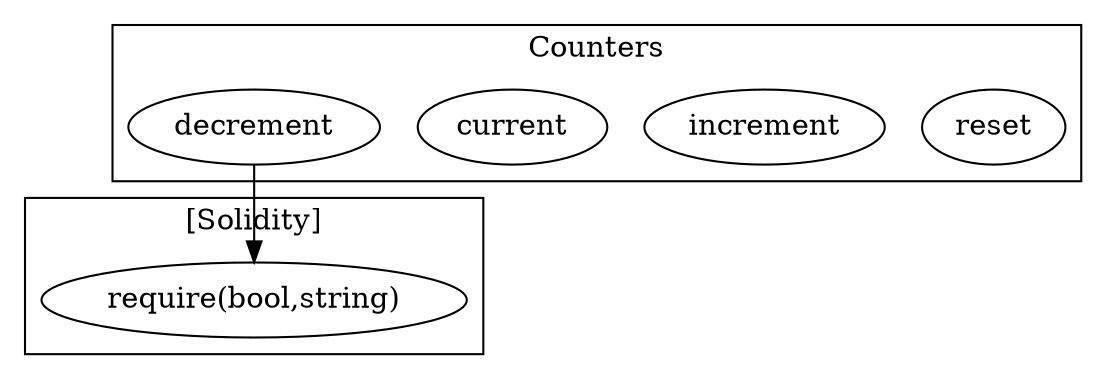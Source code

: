 strict digraph {
subgraph cluster_2614_Counters {
label = "Counters"
"2614_reset" [label="reset"]
"2614_increment" [label="increment"]
"2614_current" [label="current"]
"2614_decrement" [label="decrement"]
}subgraph cluster_solidity {
label = "[Solidity]"
"require(bool,string)" 
"2614_decrement" -> "require(bool,string)"
}
}